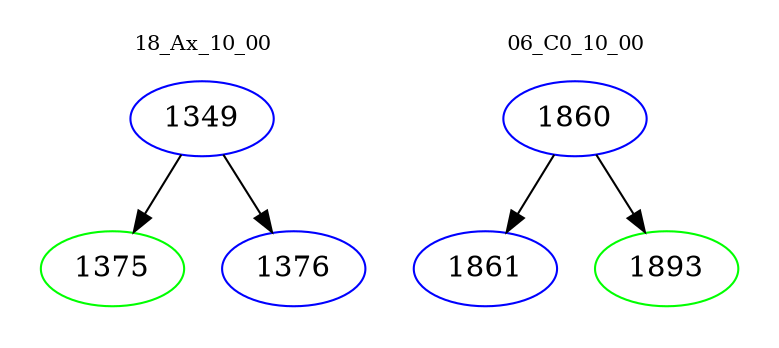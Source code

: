 digraph{
subgraph cluster_0 {
color = white
label = "18_Ax_10_00";
fontsize=10;
T0_1349 [label="1349", color="blue"]
T0_1349 -> T0_1375 [color="black"]
T0_1375 [label="1375", color="green"]
T0_1349 -> T0_1376 [color="black"]
T0_1376 [label="1376", color="blue"]
}
subgraph cluster_1 {
color = white
label = "06_C0_10_00";
fontsize=10;
T1_1860 [label="1860", color="blue"]
T1_1860 -> T1_1861 [color="black"]
T1_1861 [label="1861", color="blue"]
T1_1860 -> T1_1893 [color="black"]
T1_1893 [label="1893", color="green"]
}
}

